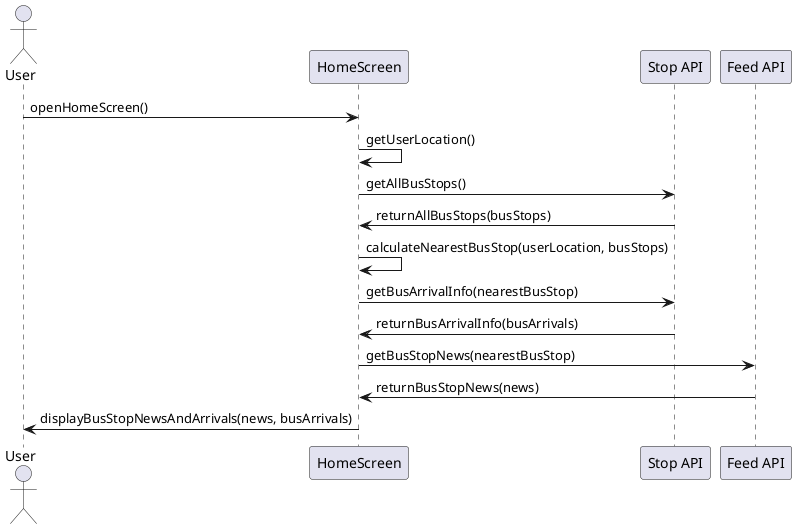 @startuml

actor User
participant HomeScreen
participant "Stop API" as StopAPI
participant "Feed API" as FeedAPI

User -> HomeScreen : openHomeScreen()
HomeScreen -> HomeScreen : getUserLocation() 
HomeScreen -> StopAPI : getAllBusStops()
StopAPI -> HomeScreen : returnAllBusStops(busStops)
HomeScreen -> HomeScreen : calculateNearestBusStop(userLocation, busStops)
HomeScreen -> StopAPI : getBusArrivalInfo(nearestBusStop)
StopAPI -> HomeScreen : returnBusArrivalInfo(busArrivals)
HomeScreen -> FeedAPI : getBusStopNews(nearestBusStop)
FeedAPI -> HomeScreen : returnBusStopNews(news)
HomeScreen -> User : displayBusStopNewsAndArrivals(news, busArrivals)

@enduml
